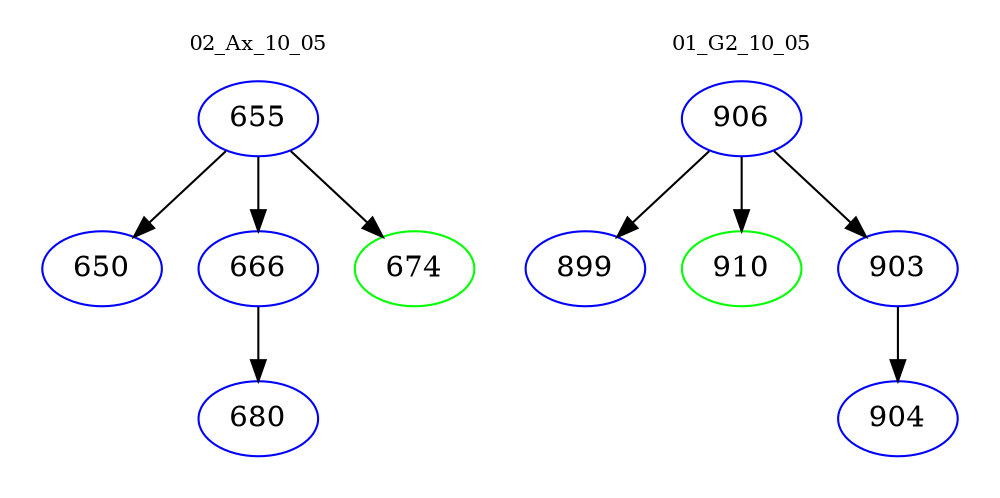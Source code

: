 digraph{
subgraph cluster_0 {
color = white
label = "02_Ax_10_05";
fontsize=10;
T0_655 [label="655", color="blue"]
T0_655 -> T0_650 [color="black"]
T0_650 [label="650", color="blue"]
T0_655 -> T0_666 [color="black"]
T0_666 [label="666", color="blue"]
T0_666 -> T0_680 [color="black"]
T0_680 [label="680", color="blue"]
T0_655 -> T0_674 [color="black"]
T0_674 [label="674", color="green"]
}
subgraph cluster_1 {
color = white
label = "01_G2_10_05";
fontsize=10;
T1_906 [label="906", color="blue"]
T1_906 -> T1_899 [color="black"]
T1_899 [label="899", color="blue"]
T1_906 -> T1_910 [color="black"]
T1_910 [label="910", color="green"]
T1_906 -> T1_903 [color="black"]
T1_903 [label="903", color="blue"]
T1_903 -> T1_904 [color="black"]
T1_904 [label="904", color="blue"]
}
}
